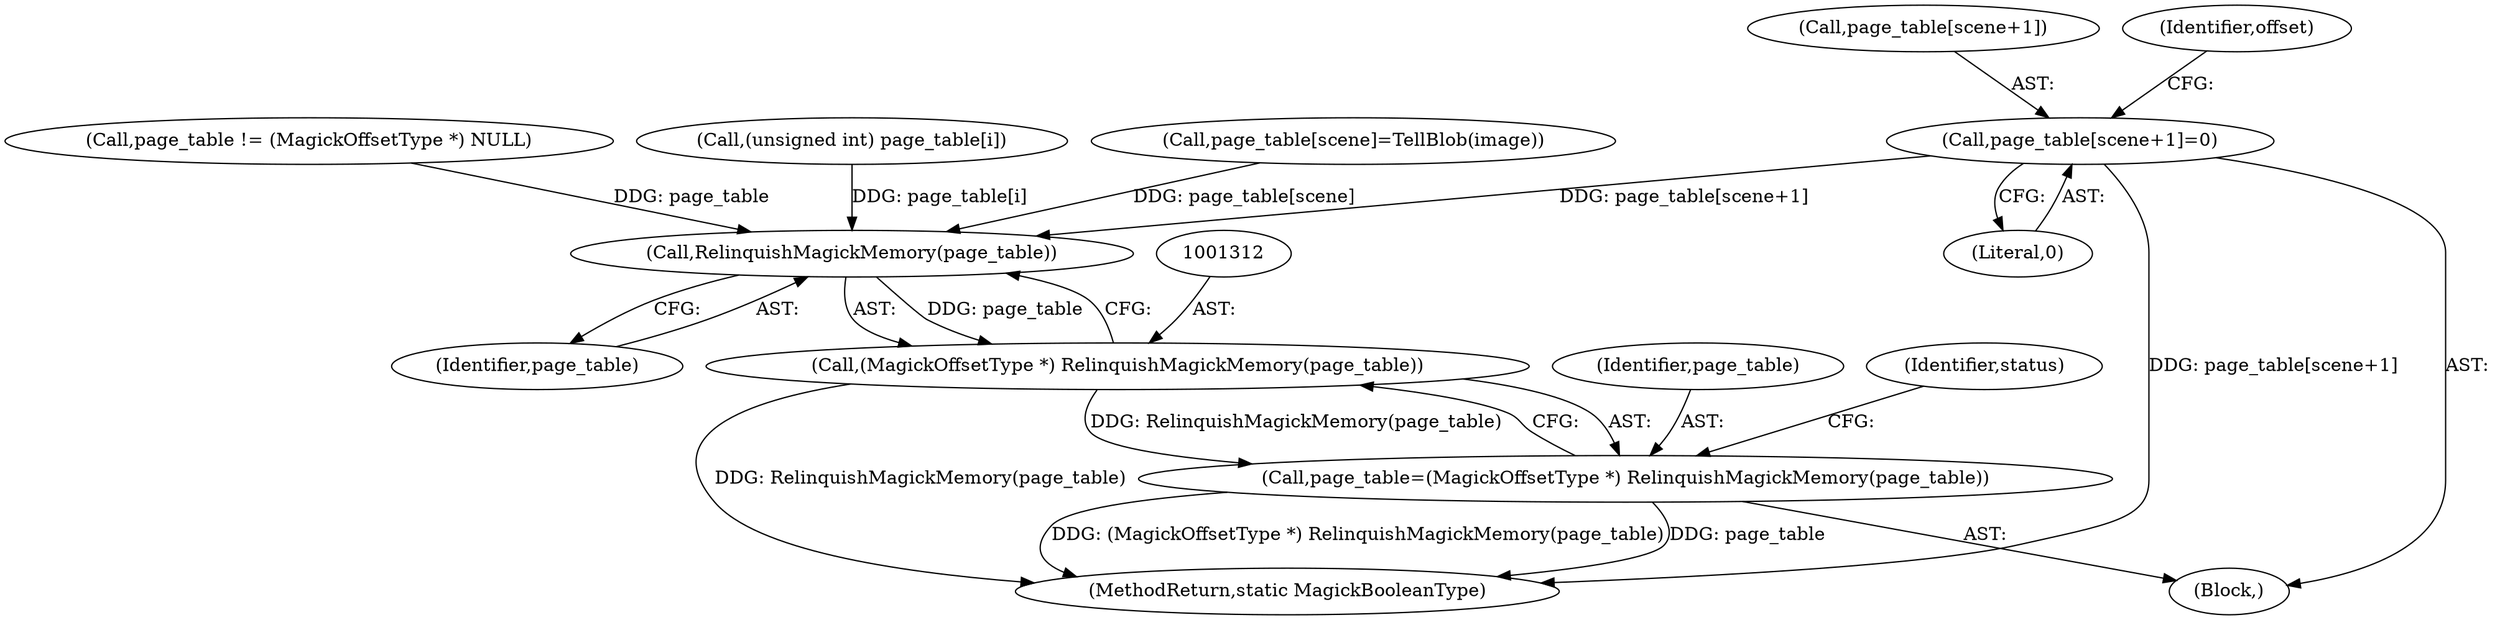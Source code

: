 digraph "0_ImageMagick_560e6e512961008938aa1d1b9aab06347b1c8f9b@array" {
"1001264" [label="(Call,page_table[scene+1]=0)"];
"1001313" [label="(Call,RelinquishMagickMemory(page_table))"];
"1001311" [label="(Call,(MagickOffsetType *) RelinquishMagickMemory(page_table))"];
"1001309" [label="(Call,page_table=(MagickOffsetType *) RelinquishMagickMemory(page_table))"];
"1001270" [label="(Literal,0)"];
"1001311" [label="(Call,(MagickOffsetType *) RelinquishMagickMemory(page_table))"];
"1001264" [label="(Call,page_table[scene+1]=0)"];
"1001350" [label="(MethodReturn,static MagickBooleanType)"];
"1001263" [label="(Block,)"];
"1001314" [label="(Identifier,page_table)"];
"1001258" [label="(Call,page_table != (MagickOffsetType *) NULL)"];
"1001310" [label="(Identifier,page_table)"];
"1001317" [label="(Identifier,status)"];
"1001309" [label="(Call,page_table=(MagickOffsetType *) RelinquishMagickMemory(page_table))"];
"1001313" [label="(Call,RelinquishMagickMemory(page_table))"];
"1001304" [label="(Call,(unsigned int) page_table[i])"];
"1000262" [label="(Call,page_table[scene]=TellBlob(image))"];
"1001265" [label="(Call,page_table[scene+1])"];
"1001272" [label="(Identifier,offset)"];
"1001264" -> "1001263"  [label="AST: "];
"1001264" -> "1001270"  [label="CFG: "];
"1001265" -> "1001264"  [label="AST: "];
"1001270" -> "1001264"  [label="AST: "];
"1001272" -> "1001264"  [label="CFG: "];
"1001264" -> "1001350"  [label="DDG: page_table[scene+1]"];
"1001264" -> "1001313"  [label="DDG: page_table[scene+1]"];
"1001313" -> "1001311"  [label="AST: "];
"1001313" -> "1001314"  [label="CFG: "];
"1001314" -> "1001313"  [label="AST: "];
"1001311" -> "1001313"  [label="CFG: "];
"1001313" -> "1001311"  [label="DDG: page_table"];
"1000262" -> "1001313"  [label="DDG: page_table[scene]"];
"1001258" -> "1001313"  [label="DDG: page_table"];
"1001304" -> "1001313"  [label="DDG: page_table[i]"];
"1001311" -> "1001309"  [label="AST: "];
"1001312" -> "1001311"  [label="AST: "];
"1001309" -> "1001311"  [label="CFG: "];
"1001311" -> "1001350"  [label="DDG: RelinquishMagickMemory(page_table)"];
"1001311" -> "1001309"  [label="DDG: RelinquishMagickMemory(page_table)"];
"1001309" -> "1001263"  [label="AST: "];
"1001310" -> "1001309"  [label="AST: "];
"1001317" -> "1001309"  [label="CFG: "];
"1001309" -> "1001350"  [label="DDG: (MagickOffsetType *) RelinquishMagickMemory(page_table)"];
"1001309" -> "1001350"  [label="DDG: page_table"];
}
